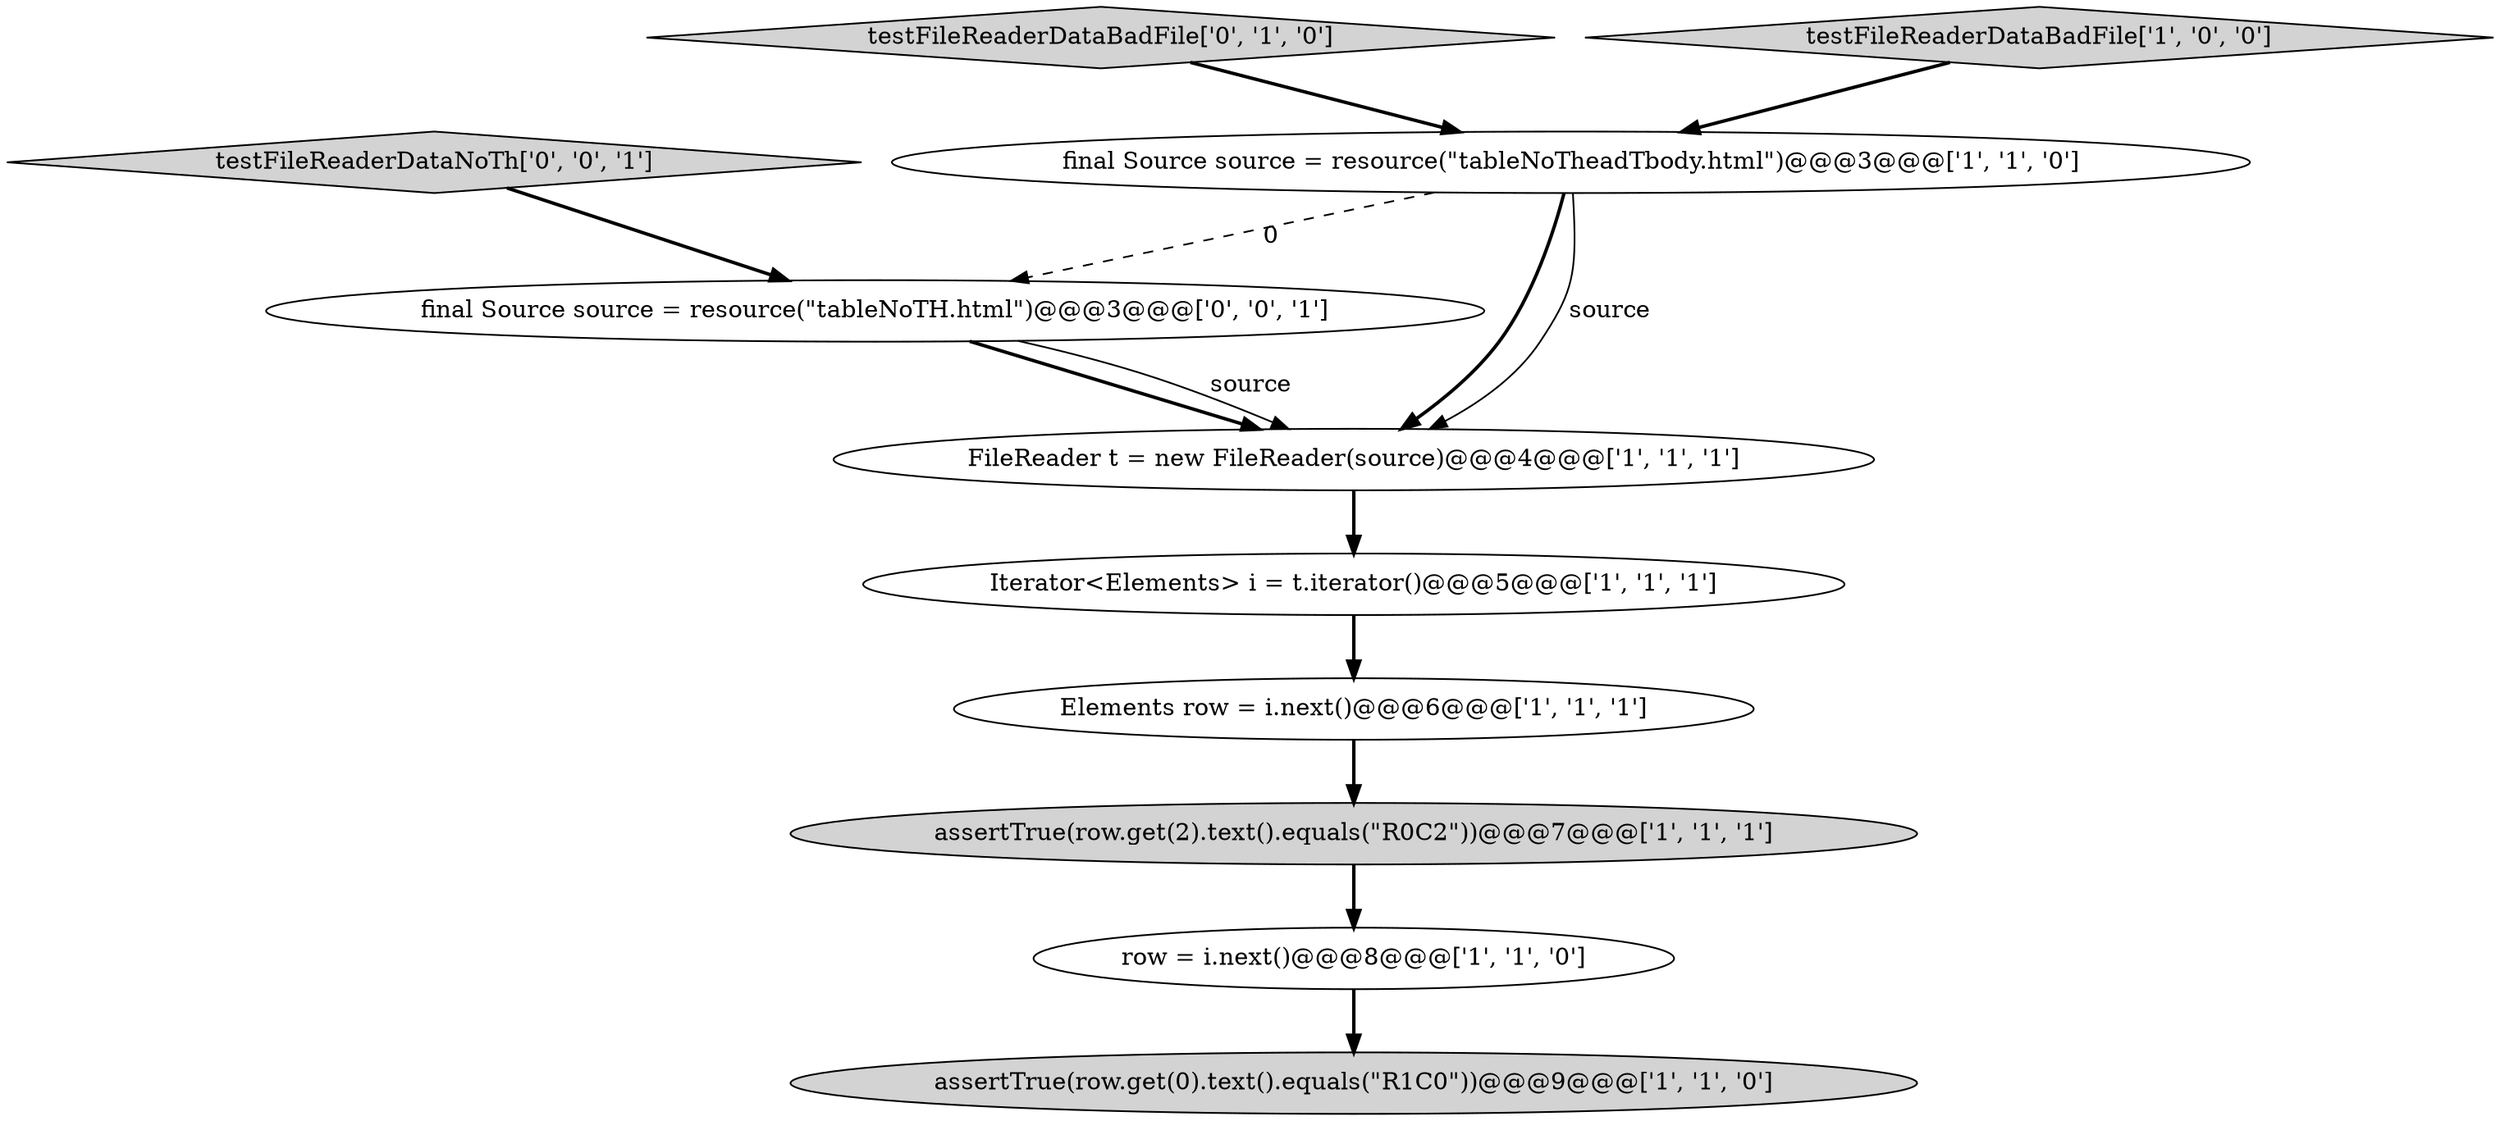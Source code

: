 digraph {
2 [style = filled, label = "assertTrue(row.get(2).text().equals(\"R0C2\"))@@@7@@@['1', '1', '1']", fillcolor = lightgray, shape = ellipse image = "AAA0AAABBB1BBB"];
7 [style = filled, label = "row = i.next()@@@8@@@['1', '1', '0']", fillcolor = white, shape = ellipse image = "AAA0AAABBB1BBB"];
8 [style = filled, label = "testFileReaderDataBadFile['0', '1', '0']", fillcolor = lightgray, shape = diamond image = "AAA0AAABBB2BBB"];
3 [style = filled, label = "testFileReaderDataBadFile['1', '0', '0']", fillcolor = lightgray, shape = diamond image = "AAA0AAABBB1BBB"];
4 [style = filled, label = "FileReader t = new FileReader(source)@@@4@@@['1', '1', '1']", fillcolor = white, shape = ellipse image = "AAA0AAABBB1BBB"];
1 [style = filled, label = "Iterator<Elements> i = t.iterator()@@@5@@@['1', '1', '1']", fillcolor = white, shape = ellipse image = "AAA0AAABBB1BBB"];
0 [style = filled, label = "Elements row = i.next()@@@6@@@['1', '1', '1']", fillcolor = white, shape = ellipse image = "AAA0AAABBB1BBB"];
5 [style = filled, label = "final Source source = resource(\"tableNoTheadTbody.html\")@@@3@@@['1', '1', '0']", fillcolor = white, shape = ellipse image = "AAA0AAABBB1BBB"];
10 [style = filled, label = "testFileReaderDataNoTh['0', '0', '1']", fillcolor = lightgray, shape = diamond image = "AAA0AAABBB3BBB"];
9 [style = filled, label = "final Source source = resource(\"tableNoTH.html\")@@@3@@@['0', '0', '1']", fillcolor = white, shape = ellipse image = "AAA0AAABBB3BBB"];
6 [style = filled, label = "assertTrue(row.get(0).text().equals(\"R1C0\"))@@@9@@@['1', '1', '0']", fillcolor = lightgray, shape = ellipse image = "AAA0AAABBB1BBB"];
5->9 [style = dashed, label="0"];
4->1 [style = bold, label=""];
3->5 [style = bold, label=""];
0->2 [style = bold, label=""];
10->9 [style = bold, label=""];
1->0 [style = bold, label=""];
2->7 [style = bold, label=""];
8->5 [style = bold, label=""];
9->4 [style = bold, label=""];
9->4 [style = solid, label="source"];
5->4 [style = bold, label=""];
7->6 [style = bold, label=""];
5->4 [style = solid, label="source"];
}
